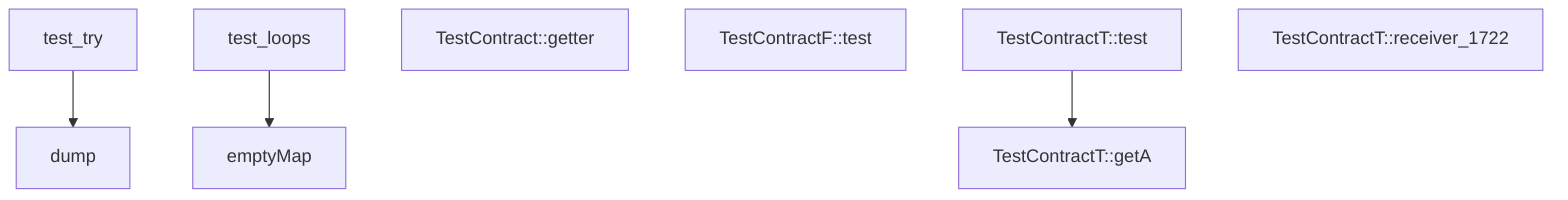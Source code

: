 graph TD
    node_1["test_try"]
    node_2["test_loops"]
    node_3["TestContract::getter"]
    node_4["TestContractF::test"]
    node_5["TestContractT::test"]
    node_6["TestContractT::receiver_1722"]
    node_7["dump"]
    node_8["emptyMap"]
    node_9["TestContractT::getA"]
    node_1 --> node_7
    node_2 --> node_8
    node_5 --> node_9